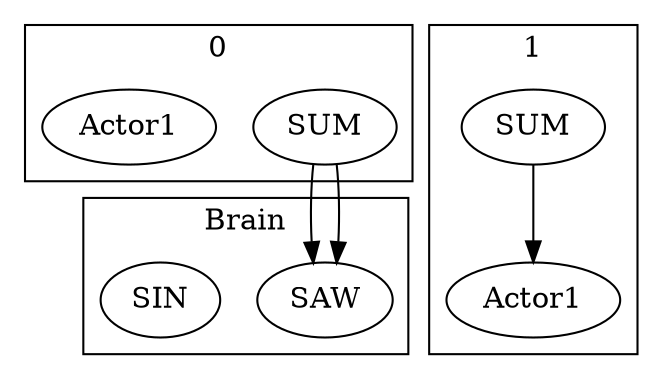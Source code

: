 digraph {
    subgraph cluster_0 {
        label="Brain";
        xBrainx72NEURONSAW [label="SAW"];
        xBrainx73NEURONSIN [label="SIN"];
    }
    subgraph cluster_1 {
        label="0";
        x0x74NEURONSUM [label="SUM"];
        x0x75ACTORSUM [label="Actor1"];
    }
    subgraph cluster_2 {
        label="1";
        x1x76NEURONSUM [label="SUM"];
        x1x77ACTORSUM [label="Actor1"];
    }
    x0x74NEURONSUM -> xBrainx72NEURONSAW
    x0x74NEURONSUM -> xBrainx72NEURONSAW
    x1x76NEURONSUM -> x1x77ACTORSUM
}
